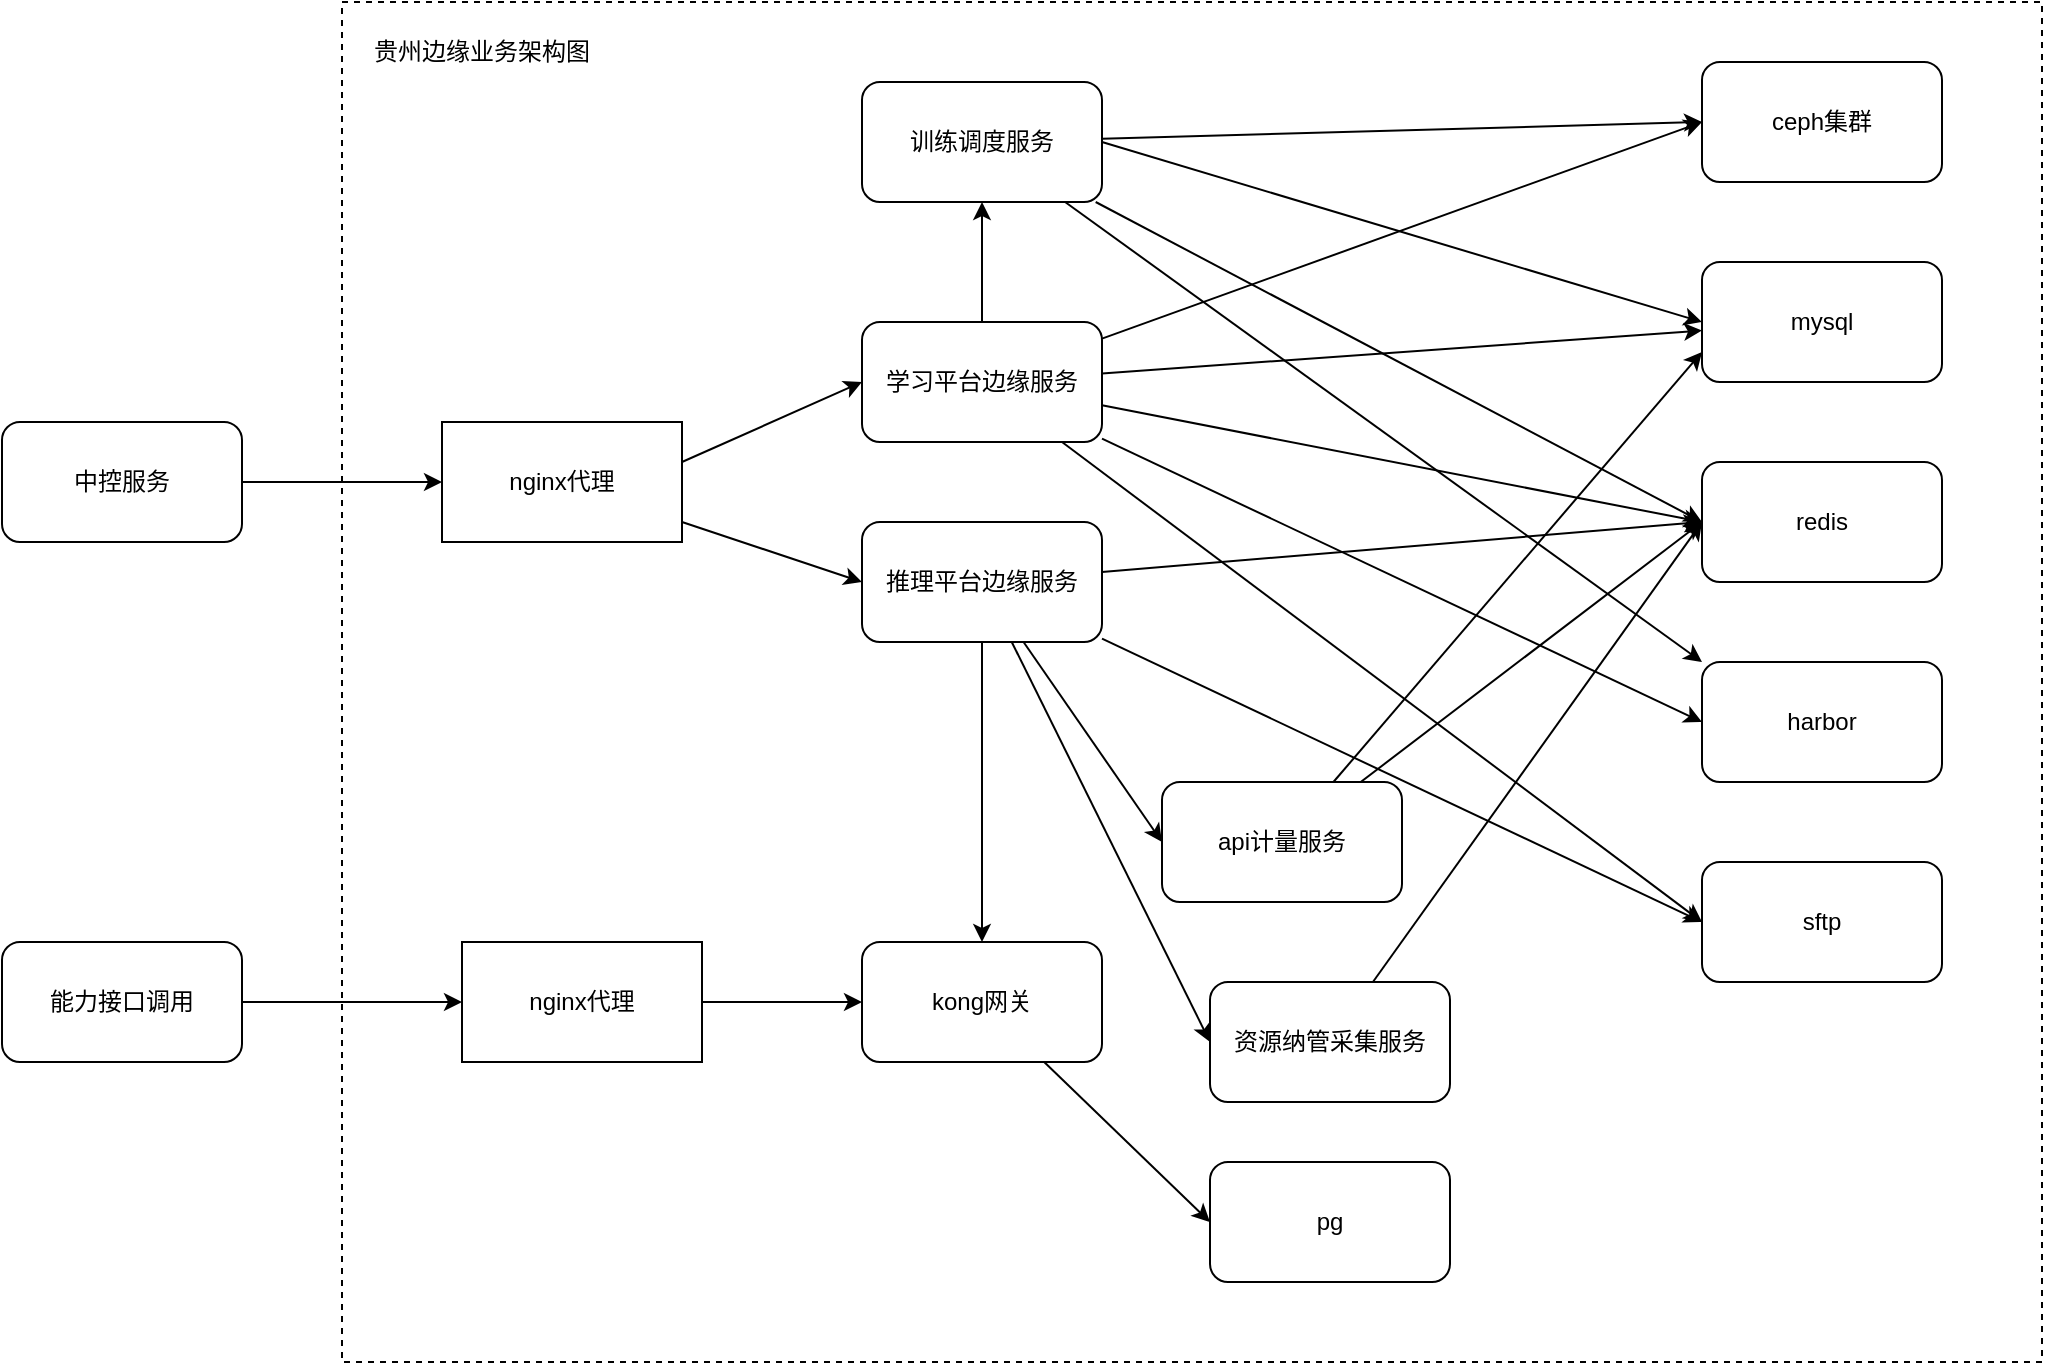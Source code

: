 <mxfile version="20.3.3" type="github">
  <diagram id="RpabkOD9WUKIw0q1IWUl" name="第 1 页">
    <mxGraphModel dx="2048" dy="1823" grid="0" gridSize="10" guides="1" tooltips="1" connect="1" arrows="1" fold="1" page="1" pageScale="1" pageWidth="827" pageHeight="1169" math="0" shadow="0">
      <root>
        <mxCell id="0" />
        <mxCell id="1" parent="0" />
        <mxCell id="NTuJcfXdcniyG286ICZA-15" value="" style="rounded=0;whiteSpace=wrap;html=1;dashed=1;" vertex="1" parent="1">
          <mxGeometry x="-80" y="-40" width="850" height="680" as="geometry" />
        </mxCell>
        <mxCell id="aXrzwZikzcOrv-6k9uI3-1" value="ceph集群" style="rounded=1;whiteSpace=wrap;html=1;" parent="1" vertex="1">
          <mxGeometry x="600" y="-10" width="120" height="60" as="geometry" />
        </mxCell>
        <mxCell id="aXrzwZikzcOrv-6k9uI3-2" value="mysql" style="rounded=1;whiteSpace=wrap;html=1;" parent="1" vertex="1">
          <mxGeometry x="600" y="90" width="120" height="60" as="geometry" />
        </mxCell>
        <mxCell id="aXrzwZikzcOrv-6k9uI3-3" value="redis" style="rounded=1;whiteSpace=wrap;html=1;" parent="1" vertex="1">
          <mxGeometry x="600" y="190" width="120" height="60" as="geometry" />
        </mxCell>
        <mxCell id="aXrzwZikzcOrv-6k9uI3-4" value="sftp" style="rounded=1;whiteSpace=wrap;html=1;" parent="1" vertex="1">
          <mxGeometry x="600" y="390" width="120" height="60" as="geometry" />
        </mxCell>
        <mxCell id="aXrzwZikzcOrv-6k9uI3-5" value="harbor" style="rounded=1;whiteSpace=wrap;html=1;" parent="1" vertex="1">
          <mxGeometry x="600" y="290" width="120" height="60" as="geometry" />
        </mxCell>
        <mxCell id="aXrzwZikzcOrv-6k9uI3-9" style="rounded=0;orthogonalLoop=1;jettySize=auto;html=1;exitX=1;exitY=0.5;exitDx=0;exitDy=0;entryX=0;entryY=0.5;entryDx=0;entryDy=0;" parent="1" source="aXrzwZikzcOrv-6k9uI3-7" target="aXrzwZikzcOrv-6k9uI3-2" edge="1">
          <mxGeometry relative="1" as="geometry" />
        </mxCell>
        <mxCell id="aXrzwZikzcOrv-6k9uI3-10" style="edgeStyle=none;rounded=0;orthogonalLoop=1;jettySize=auto;html=1;entryX=0;entryY=0.5;entryDx=0;entryDy=0;" parent="1" source="aXrzwZikzcOrv-6k9uI3-7" target="aXrzwZikzcOrv-6k9uI3-3" edge="1">
          <mxGeometry relative="1" as="geometry" />
        </mxCell>
        <mxCell id="aXrzwZikzcOrv-6k9uI3-11" style="edgeStyle=none;rounded=0;orthogonalLoop=1;jettySize=auto;html=1;entryX=0;entryY=0.5;entryDx=0;entryDy=0;" parent="1" source="aXrzwZikzcOrv-6k9uI3-7" edge="1">
          <mxGeometry relative="1" as="geometry">
            <mxPoint x="600" y="20" as="targetPoint" />
          </mxGeometry>
        </mxCell>
        <mxCell id="aXrzwZikzcOrv-6k9uI3-17" style="edgeStyle=none;rounded=0;orthogonalLoop=1;jettySize=auto;html=1;entryX=0;entryY=0;entryDx=0;entryDy=0;" parent="1" source="aXrzwZikzcOrv-6k9uI3-7" target="aXrzwZikzcOrv-6k9uI3-5" edge="1">
          <mxGeometry relative="1" as="geometry" />
        </mxCell>
        <mxCell id="aXrzwZikzcOrv-6k9uI3-7" value="训练调度服务" style="rounded=1;whiteSpace=wrap;html=1;" parent="1" vertex="1">
          <mxGeometry x="180" width="120" height="60" as="geometry" />
        </mxCell>
        <mxCell id="aXrzwZikzcOrv-6k9uI3-12" style="edgeStyle=none;rounded=0;orthogonalLoop=1;jettySize=auto;html=1;entryX=0;entryY=0.5;entryDx=0;entryDy=0;" parent="1" source="aXrzwZikzcOrv-6k9uI3-8" edge="1">
          <mxGeometry relative="1" as="geometry">
            <mxPoint x="600" y="20" as="targetPoint" />
          </mxGeometry>
        </mxCell>
        <mxCell id="aXrzwZikzcOrv-6k9uI3-13" style="edgeStyle=none;rounded=0;orthogonalLoop=1;jettySize=auto;html=1;" parent="1" source="aXrzwZikzcOrv-6k9uI3-8" target="aXrzwZikzcOrv-6k9uI3-2" edge="1">
          <mxGeometry relative="1" as="geometry" />
        </mxCell>
        <mxCell id="aXrzwZikzcOrv-6k9uI3-14" style="edgeStyle=none;rounded=0;orthogonalLoop=1;jettySize=auto;html=1;entryX=0;entryY=0.5;entryDx=0;entryDy=0;" parent="1" source="aXrzwZikzcOrv-6k9uI3-8" target="aXrzwZikzcOrv-6k9uI3-3" edge="1">
          <mxGeometry relative="1" as="geometry" />
        </mxCell>
        <mxCell id="aXrzwZikzcOrv-6k9uI3-15" style="edgeStyle=none;rounded=0;orthogonalLoop=1;jettySize=auto;html=1;entryX=0;entryY=0.5;entryDx=0;entryDy=0;" parent="1" source="aXrzwZikzcOrv-6k9uI3-8" target="aXrzwZikzcOrv-6k9uI3-5" edge="1">
          <mxGeometry relative="1" as="geometry" />
        </mxCell>
        <mxCell id="aXrzwZikzcOrv-6k9uI3-16" style="edgeStyle=none;rounded=0;orthogonalLoop=1;jettySize=auto;html=1;entryX=0;entryY=0.5;entryDx=0;entryDy=0;" parent="1" source="aXrzwZikzcOrv-6k9uI3-8" target="aXrzwZikzcOrv-6k9uI3-4" edge="1">
          <mxGeometry relative="1" as="geometry" />
        </mxCell>
        <mxCell id="aXrzwZikzcOrv-6k9uI3-18" style="edgeStyle=none;rounded=0;orthogonalLoop=1;jettySize=auto;html=1;entryX=0.5;entryY=1;entryDx=0;entryDy=0;" parent="1" source="aXrzwZikzcOrv-6k9uI3-8" target="aXrzwZikzcOrv-6k9uI3-7" edge="1">
          <mxGeometry relative="1" as="geometry" />
        </mxCell>
        <mxCell id="aXrzwZikzcOrv-6k9uI3-8" value="学习平台边缘服务" style="rounded=1;whiteSpace=wrap;html=1;" parent="1" vertex="1">
          <mxGeometry x="180" y="120" width="120" height="60" as="geometry" />
        </mxCell>
        <mxCell id="NTuJcfXdcniyG286ICZA-6" style="rounded=0;orthogonalLoop=1;jettySize=auto;html=1;" edge="1" parent="1" source="NTuJcfXdcniyG286ICZA-1" target="NTuJcfXdcniyG286ICZA-4">
          <mxGeometry relative="1" as="geometry" />
        </mxCell>
        <mxCell id="NTuJcfXdcniyG286ICZA-8" style="edgeStyle=none;rounded=0;orthogonalLoop=1;jettySize=auto;html=1;entryX=0;entryY=0.5;entryDx=0;entryDy=0;" edge="1" parent="1" source="NTuJcfXdcniyG286ICZA-1" target="NTuJcfXdcniyG286ICZA-2">
          <mxGeometry relative="1" as="geometry" />
        </mxCell>
        <mxCell id="NTuJcfXdcniyG286ICZA-9" style="edgeStyle=none;rounded=0;orthogonalLoop=1;jettySize=auto;html=1;entryX=0;entryY=0.5;entryDx=0;entryDy=0;" edge="1" parent="1" source="NTuJcfXdcniyG286ICZA-1" target="NTuJcfXdcniyG286ICZA-3">
          <mxGeometry relative="1" as="geometry" />
        </mxCell>
        <mxCell id="NTuJcfXdcniyG286ICZA-10" style="edgeStyle=none;rounded=0;orthogonalLoop=1;jettySize=auto;html=1;entryX=0;entryY=0.5;entryDx=0;entryDy=0;" edge="1" parent="1" source="NTuJcfXdcniyG286ICZA-1" target="aXrzwZikzcOrv-6k9uI3-3">
          <mxGeometry relative="1" as="geometry" />
        </mxCell>
        <mxCell id="NTuJcfXdcniyG286ICZA-14" style="edgeStyle=none;rounded=0;orthogonalLoop=1;jettySize=auto;html=1;entryX=0;entryY=0.5;entryDx=0;entryDy=0;" edge="1" parent="1" source="NTuJcfXdcniyG286ICZA-1" target="aXrzwZikzcOrv-6k9uI3-4">
          <mxGeometry relative="1" as="geometry" />
        </mxCell>
        <mxCell id="NTuJcfXdcniyG286ICZA-1" value="推理平台边缘服务" style="rounded=1;whiteSpace=wrap;html=1;" vertex="1" parent="1">
          <mxGeometry x="180" y="220" width="120" height="60" as="geometry" />
        </mxCell>
        <mxCell id="NTuJcfXdcniyG286ICZA-11" style="edgeStyle=none;rounded=0;orthogonalLoop=1;jettySize=auto;html=1;entryX=0;entryY=0.5;entryDx=0;entryDy=0;" edge="1" parent="1" source="NTuJcfXdcniyG286ICZA-2" target="aXrzwZikzcOrv-6k9uI3-3">
          <mxGeometry relative="1" as="geometry" />
        </mxCell>
        <mxCell id="NTuJcfXdcniyG286ICZA-12" style="edgeStyle=none;rounded=0;orthogonalLoop=1;jettySize=auto;html=1;entryX=0;entryY=0.75;entryDx=0;entryDy=0;" edge="1" parent="1" source="NTuJcfXdcniyG286ICZA-2" target="aXrzwZikzcOrv-6k9uI3-2">
          <mxGeometry relative="1" as="geometry" />
        </mxCell>
        <mxCell id="NTuJcfXdcniyG286ICZA-2" value="api计量服务" style="rounded=1;whiteSpace=wrap;html=1;" vertex="1" parent="1">
          <mxGeometry x="330" y="350" width="120" height="60" as="geometry" />
        </mxCell>
        <mxCell id="NTuJcfXdcniyG286ICZA-13" style="edgeStyle=none;rounded=0;orthogonalLoop=1;jettySize=auto;html=1;entryX=0;entryY=0.5;entryDx=0;entryDy=0;" edge="1" parent="1" source="NTuJcfXdcniyG286ICZA-3" target="aXrzwZikzcOrv-6k9uI3-3">
          <mxGeometry relative="1" as="geometry" />
        </mxCell>
        <mxCell id="NTuJcfXdcniyG286ICZA-3" value="资源纳管采集服务" style="rounded=1;whiteSpace=wrap;html=1;" vertex="1" parent="1">
          <mxGeometry x="354" y="450" width="120" height="60" as="geometry" />
        </mxCell>
        <mxCell id="NTuJcfXdcniyG286ICZA-7" style="rounded=0;orthogonalLoop=1;jettySize=auto;html=1;entryX=0;entryY=0.5;entryDx=0;entryDy=0;" edge="1" parent="1" source="NTuJcfXdcniyG286ICZA-4" target="NTuJcfXdcniyG286ICZA-5">
          <mxGeometry relative="1" as="geometry" />
        </mxCell>
        <mxCell id="NTuJcfXdcniyG286ICZA-4" value="kong网关" style="rounded=1;whiteSpace=wrap;html=1;" vertex="1" parent="1">
          <mxGeometry x="180" y="430" width="120" height="60" as="geometry" />
        </mxCell>
        <mxCell id="NTuJcfXdcniyG286ICZA-5" value="pg" style="rounded=1;whiteSpace=wrap;html=1;" vertex="1" parent="1">
          <mxGeometry x="354" y="540" width="120" height="60" as="geometry" />
        </mxCell>
        <mxCell id="NTuJcfXdcniyG286ICZA-17" style="edgeStyle=none;rounded=0;orthogonalLoop=1;jettySize=auto;html=1;entryX=0;entryY=0.5;entryDx=0;entryDy=0;" edge="1" parent="1" target="aXrzwZikzcOrv-6k9uI3-8">
          <mxGeometry relative="1" as="geometry">
            <mxPoint x="90" y="190" as="sourcePoint" />
          </mxGeometry>
        </mxCell>
        <mxCell id="NTuJcfXdcniyG286ICZA-18" style="edgeStyle=none;rounded=0;orthogonalLoop=1;jettySize=auto;html=1;entryX=0;entryY=0.5;entryDx=0;entryDy=0;" edge="1" parent="1" source="NTuJcfXdcniyG286ICZA-16" target="NTuJcfXdcniyG286ICZA-1">
          <mxGeometry relative="1" as="geometry" />
        </mxCell>
        <mxCell id="NTuJcfXdcniyG286ICZA-16" value="nginx代理" style="rounded=0;whiteSpace=wrap;html=1;" vertex="1" parent="1">
          <mxGeometry x="-30" y="170" width="120" height="60" as="geometry" />
        </mxCell>
        <mxCell id="NTuJcfXdcniyG286ICZA-20" value="" style="endArrow=classic;html=1;rounded=0;entryX=0;entryY=0.5;entryDx=0;entryDy=0;exitX=1;exitY=0.5;exitDx=0;exitDy=0;" edge="1" parent="1" source="NTuJcfXdcniyG286ICZA-21" target="NTuJcfXdcniyG286ICZA-16">
          <mxGeometry width="50" height="50" relative="1" as="geometry">
            <mxPoint x="-210" y="200" as="sourcePoint" />
            <mxPoint x="-150" y="180" as="targetPoint" />
          </mxGeometry>
        </mxCell>
        <mxCell id="NTuJcfXdcniyG286ICZA-21" value="中控服务" style="rounded=1;whiteSpace=wrap;html=1;" vertex="1" parent="1">
          <mxGeometry x="-250" y="170" width="120" height="60" as="geometry" />
        </mxCell>
        <mxCell id="NTuJcfXdcniyG286ICZA-22" value="贵州边缘业务架构图" style="text;html=1;strokeColor=none;fillColor=none;align=center;verticalAlign=middle;whiteSpace=wrap;rounded=0;" vertex="1" parent="1">
          <mxGeometry x="-70" y="-30" width="120" height="30" as="geometry" />
        </mxCell>
        <mxCell id="NTuJcfXdcniyG286ICZA-24" style="edgeStyle=none;rounded=0;orthogonalLoop=1;jettySize=auto;html=1;" edge="1" parent="1" source="NTuJcfXdcniyG286ICZA-23" target="NTuJcfXdcniyG286ICZA-4">
          <mxGeometry relative="1" as="geometry" />
        </mxCell>
        <mxCell id="NTuJcfXdcniyG286ICZA-23" value="nginx代理" style="rounded=0;whiteSpace=wrap;html=1;" vertex="1" parent="1">
          <mxGeometry x="-20" y="430" width="120" height="60" as="geometry" />
        </mxCell>
        <mxCell id="NTuJcfXdcniyG286ICZA-26" style="edgeStyle=none;rounded=0;orthogonalLoop=1;jettySize=auto;html=1;entryX=0;entryY=0.5;entryDx=0;entryDy=0;" edge="1" parent="1" source="NTuJcfXdcniyG286ICZA-25" target="NTuJcfXdcniyG286ICZA-23">
          <mxGeometry relative="1" as="geometry" />
        </mxCell>
        <mxCell id="NTuJcfXdcniyG286ICZA-25" value="能力接口调用" style="rounded=1;whiteSpace=wrap;html=1;" vertex="1" parent="1">
          <mxGeometry x="-250" y="430" width="120" height="60" as="geometry" />
        </mxCell>
      </root>
    </mxGraphModel>
  </diagram>
</mxfile>
